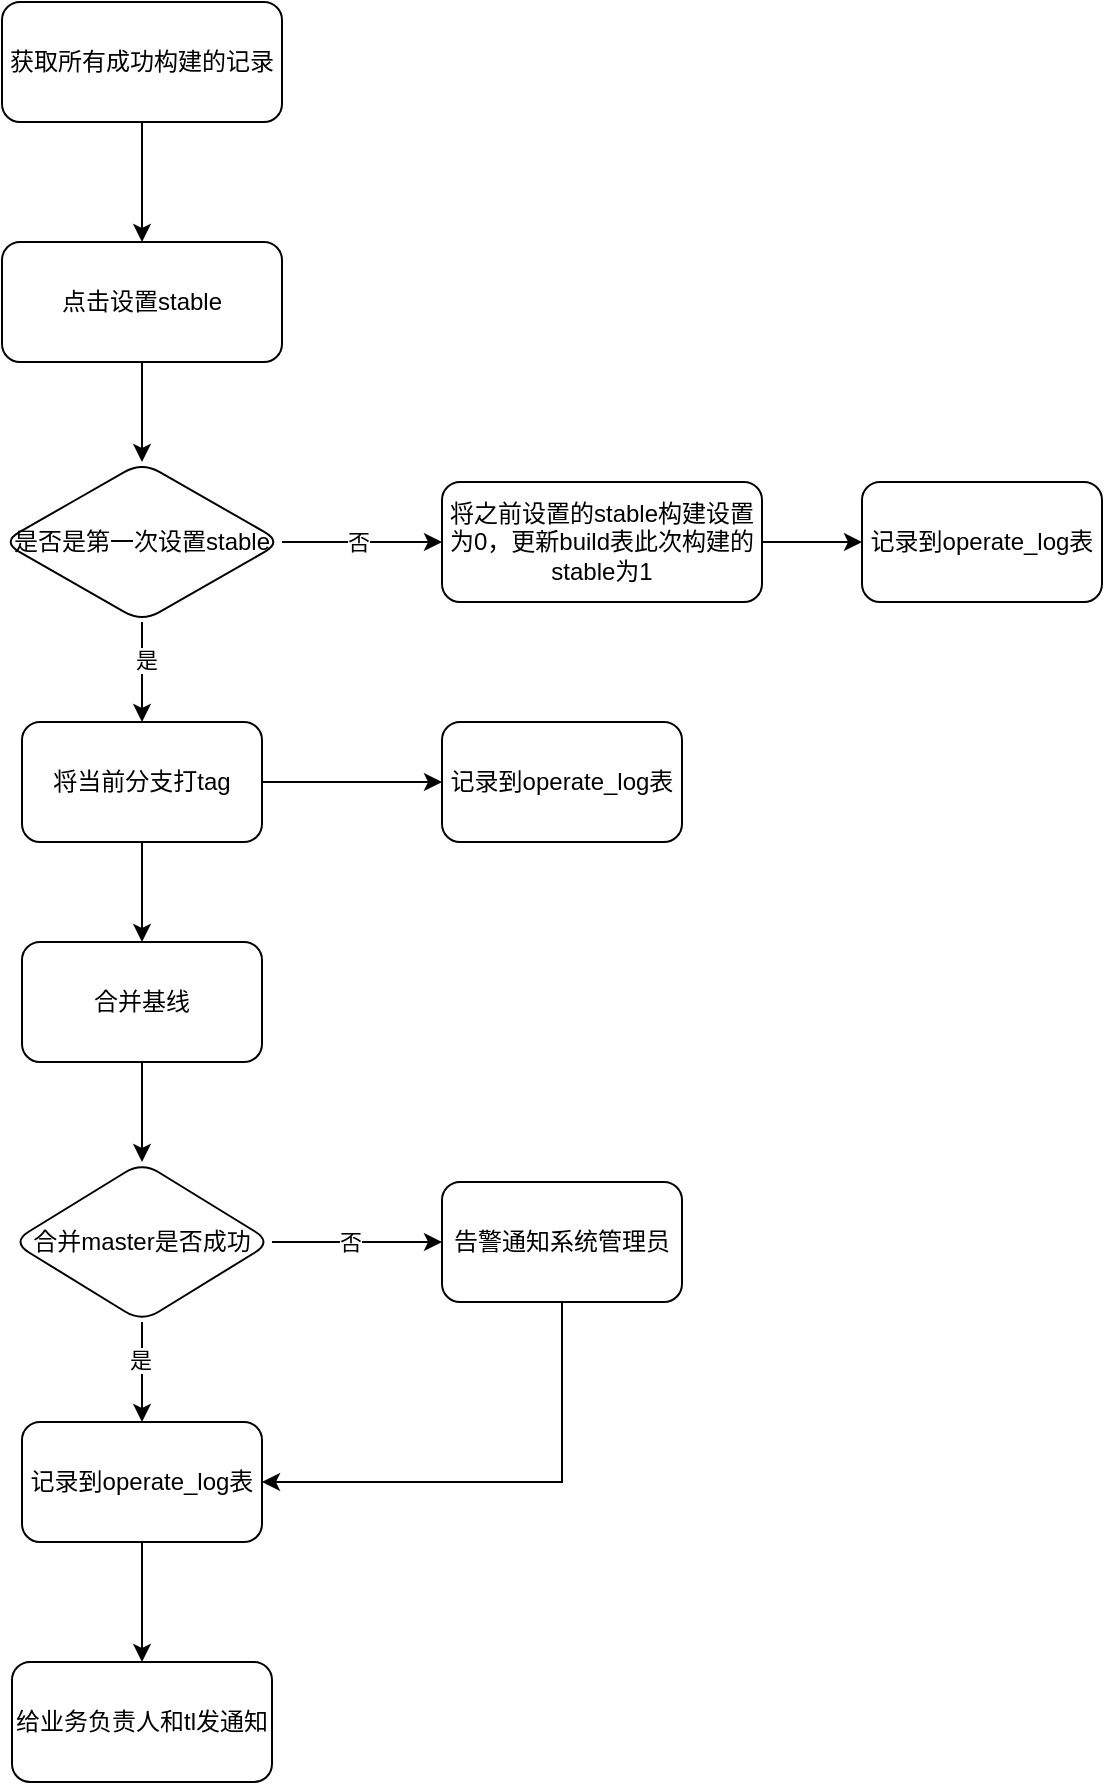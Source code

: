 <mxfile version="22.1.9" type="github">
  <diagram name="第 1 页" id="67K8c02Mb7CR_brThZ4o">
    <mxGraphModel dx="867" dy="551" grid="1" gridSize="10" guides="1" tooltips="1" connect="1" arrows="1" fold="1" page="1" pageScale="1" pageWidth="827" pageHeight="1169" math="0" shadow="0">
      <root>
        <mxCell id="0" />
        <mxCell id="1" parent="0" />
        <mxCell id="hhd8s7zhzYB81NyCpZZc-3" value="" style="edgeStyle=orthogonalEdgeStyle;rounded=0;orthogonalLoop=1;jettySize=auto;html=1;" edge="1" parent="1" source="hhd8s7zhzYB81NyCpZZc-1" target="hhd8s7zhzYB81NyCpZZc-2">
          <mxGeometry relative="1" as="geometry" />
        </mxCell>
        <mxCell id="hhd8s7zhzYB81NyCpZZc-1" value="获取所有成功构建的记录" style="rounded=1;whiteSpace=wrap;html=1;" vertex="1" parent="1">
          <mxGeometry x="200" y="40" width="140" height="60" as="geometry" />
        </mxCell>
        <mxCell id="hhd8s7zhzYB81NyCpZZc-5" value="" style="edgeStyle=orthogonalEdgeStyle;rounded=0;orthogonalLoop=1;jettySize=auto;html=1;" edge="1" parent="1" source="hhd8s7zhzYB81NyCpZZc-2" target="hhd8s7zhzYB81NyCpZZc-4">
          <mxGeometry relative="1" as="geometry" />
        </mxCell>
        <mxCell id="hhd8s7zhzYB81NyCpZZc-2" value="点击设置stable" style="whiteSpace=wrap;html=1;rounded=1;" vertex="1" parent="1">
          <mxGeometry x="200" y="160" width="140" height="60" as="geometry" />
        </mxCell>
        <mxCell id="hhd8s7zhzYB81NyCpZZc-11" value="" style="edgeStyle=orthogonalEdgeStyle;rounded=0;orthogonalLoop=1;jettySize=auto;html=1;" edge="1" parent="1" source="hhd8s7zhzYB81NyCpZZc-4" target="hhd8s7zhzYB81NyCpZZc-10">
          <mxGeometry relative="1" as="geometry" />
        </mxCell>
        <mxCell id="hhd8s7zhzYB81NyCpZZc-14" value="否" style="edgeLabel;html=1;align=center;verticalAlign=middle;resizable=0;points=[];" vertex="1" connectable="0" parent="hhd8s7zhzYB81NyCpZZc-11">
          <mxGeometry x="-0.067" relative="1" as="geometry">
            <mxPoint as="offset" />
          </mxGeometry>
        </mxCell>
        <mxCell id="hhd8s7zhzYB81NyCpZZc-30" value="" style="edgeStyle=orthogonalEdgeStyle;rounded=0;orthogonalLoop=1;jettySize=auto;html=1;" edge="1" parent="1" source="hhd8s7zhzYB81NyCpZZc-4" target="hhd8s7zhzYB81NyCpZZc-29">
          <mxGeometry relative="1" as="geometry" />
        </mxCell>
        <mxCell id="hhd8s7zhzYB81NyCpZZc-31" value="是" style="edgeLabel;html=1;align=center;verticalAlign=middle;resizable=0;points=[];" vertex="1" connectable="0" parent="hhd8s7zhzYB81NyCpZZc-30">
          <mxGeometry x="-0.273" y="2" relative="1" as="geometry">
            <mxPoint y="1" as="offset" />
          </mxGeometry>
        </mxCell>
        <mxCell id="hhd8s7zhzYB81NyCpZZc-4" value="是否是第一次设置stable" style="rhombus;whiteSpace=wrap;html=1;rounded=1;" vertex="1" parent="1">
          <mxGeometry x="200" y="270" width="140" height="80" as="geometry" />
        </mxCell>
        <mxCell id="hhd8s7zhzYB81NyCpZZc-16" value="" style="edgeStyle=orthogonalEdgeStyle;rounded=0;orthogonalLoop=1;jettySize=auto;html=1;" edge="1" parent="1" source="hhd8s7zhzYB81NyCpZZc-6" target="hhd8s7zhzYB81NyCpZZc-15">
          <mxGeometry relative="1" as="geometry" />
        </mxCell>
        <mxCell id="hhd8s7zhzYB81NyCpZZc-6" value="合并基线" style="whiteSpace=wrap;html=1;rounded=1;" vertex="1" parent="1">
          <mxGeometry x="210" y="510" width="120" height="60" as="geometry" />
        </mxCell>
        <mxCell id="hhd8s7zhzYB81NyCpZZc-39" value="" style="edgeStyle=orthogonalEdgeStyle;rounded=0;orthogonalLoop=1;jettySize=auto;html=1;" edge="1" parent="1" source="hhd8s7zhzYB81NyCpZZc-10" target="hhd8s7zhzYB81NyCpZZc-38">
          <mxGeometry relative="1" as="geometry" />
        </mxCell>
        <mxCell id="hhd8s7zhzYB81NyCpZZc-10" value="将之前设置的stable构建设置为0，更新build表此次构建的stable为1" style="whiteSpace=wrap;html=1;rounded=1;" vertex="1" parent="1">
          <mxGeometry x="420" y="280" width="160" height="60" as="geometry" />
        </mxCell>
        <mxCell id="hhd8s7zhzYB81NyCpZZc-41" value="" style="edgeStyle=orthogonalEdgeStyle;rounded=0;orthogonalLoop=1;jettySize=auto;html=1;" edge="1" parent="1" source="hhd8s7zhzYB81NyCpZZc-12" target="hhd8s7zhzYB81NyCpZZc-40">
          <mxGeometry relative="1" as="geometry" />
        </mxCell>
        <mxCell id="hhd8s7zhzYB81NyCpZZc-12" value="记录到operate_log表" style="whiteSpace=wrap;html=1;rounded=1;" vertex="1" parent="1">
          <mxGeometry x="210" y="750" width="120" height="60" as="geometry" />
        </mxCell>
        <mxCell id="hhd8s7zhzYB81NyCpZZc-18" value="" style="edgeStyle=orthogonalEdgeStyle;rounded=0;orthogonalLoop=1;jettySize=auto;html=1;" edge="1" parent="1" source="hhd8s7zhzYB81NyCpZZc-15" target="hhd8s7zhzYB81NyCpZZc-12">
          <mxGeometry relative="1" as="geometry" />
        </mxCell>
        <mxCell id="hhd8s7zhzYB81NyCpZZc-25" value="是" style="edgeLabel;html=1;align=center;verticalAlign=middle;resizable=0;points=[];" vertex="1" connectable="0" parent="hhd8s7zhzYB81NyCpZZc-18">
          <mxGeometry x="-0.24" y="-1" relative="1" as="geometry">
            <mxPoint as="offset" />
          </mxGeometry>
        </mxCell>
        <mxCell id="hhd8s7zhzYB81NyCpZZc-20" value="" style="edgeStyle=orthogonalEdgeStyle;rounded=0;orthogonalLoop=1;jettySize=auto;html=1;" edge="1" parent="1" source="hhd8s7zhzYB81NyCpZZc-15" target="hhd8s7zhzYB81NyCpZZc-19">
          <mxGeometry relative="1" as="geometry" />
        </mxCell>
        <mxCell id="hhd8s7zhzYB81NyCpZZc-21" value="否" style="edgeLabel;html=1;align=center;verticalAlign=middle;resizable=0;points=[];" vertex="1" connectable="0" parent="hhd8s7zhzYB81NyCpZZc-20">
          <mxGeometry x="-0.082" relative="1" as="geometry">
            <mxPoint as="offset" />
          </mxGeometry>
        </mxCell>
        <mxCell id="hhd8s7zhzYB81NyCpZZc-15" value="合并master是否成功" style="rhombus;whiteSpace=wrap;html=1;rounded=1;" vertex="1" parent="1">
          <mxGeometry x="205" y="620" width="130" height="80" as="geometry" />
        </mxCell>
        <mxCell id="hhd8s7zhzYB81NyCpZZc-23" style="edgeStyle=orthogonalEdgeStyle;rounded=0;orthogonalLoop=1;jettySize=auto;html=1;entryX=1;entryY=0.5;entryDx=0;entryDy=0;" edge="1" parent="1" source="hhd8s7zhzYB81NyCpZZc-19" target="hhd8s7zhzYB81NyCpZZc-12">
          <mxGeometry relative="1" as="geometry">
            <Array as="points">
              <mxPoint x="480" y="780" />
            </Array>
          </mxGeometry>
        </mxCell>
        <mxCell id="hhd8s7zhzYB81NyCpZZc-19" value="告警通知系统管理员" style="whiteSpace=wrap;html=1;rounded=1;" vertex="1" parent="1">
          <mxGeometry x="420" y="630" width="120" height="60" as="geometry" />
        </mxCell>
        <mxCell id="hhd8s7zhzYB81NyCpZZc-32" value="" style="edgeStyle=orthogonalEdgeStyle;rounded=0;orthogonalLoop=1;jettySize=auto;html=1;" edge="1" parent="1" source="hhd8s7zhzYB81NyCpZZc-29" target="hhd8s7zhzYB81NyCpZZc-6">
          <mxGeometry relative="1" as="geometry" />
        </mxCell>
        <mxCell id="hhd8s7zhzYB81NyCpZZc-34" value="" style="edgeStyle=orthogonalEdgeStyle;rounded=0;orthogonalLoop=1;jettySize=auto;html=1;" edge="1" parent="1" source="hhd8s7zhzYB81NyCpZZc-29" target="hhd8s7zhzYB81NyCpZZc-33">
          <mxGeometry relative="1" as="geometry" />
        </mxCell>
        <mxCell id="hhd8s7zhzYB81NyCpZZc-29" value="将当前分支打tag" style="whiteSpace=wrap;html=1;rounded=1;" vertex="1" parent="1">
          <mxGeometry x="210" y="400" width="120" height="60" as="geometry" />
        </mxCell>
        <mxCell id="hhd8s7zhzYB81NyCpZZc-33" value="记录到operate_log表" style="whiteSpace=wrap;html=1;rounded=1;" vertex="1" parent="1">
          <mxGeometry x="420" y="400" width="120" height="60" as="geometry" />
        </mxCell>
        <mxCell id="hhd8s7zhzYB81NyCpZZc-38" value="记录到operate_log表" style="whiteSpace=wrap;html=1;rounded=1;" vertex="1" parent="1">
          <mxGeometry x="630" y="280" width="120" height="60" as="geometry" />
        </mxCell>
        <mxCell id="hhd8s7zhzYB81NyCpZZc-40" value="给业务负责人和tl发通知" style="whiteSpace=wrap;html=1;rounded=1;" vertex="1" parent="1">
          <mxGeometry x="205" y="870" width="130" height="60" as="geometry" />
        </mxCell>
      </root>
    </mxGraphModel>
  </diagram>
</mxfile>
